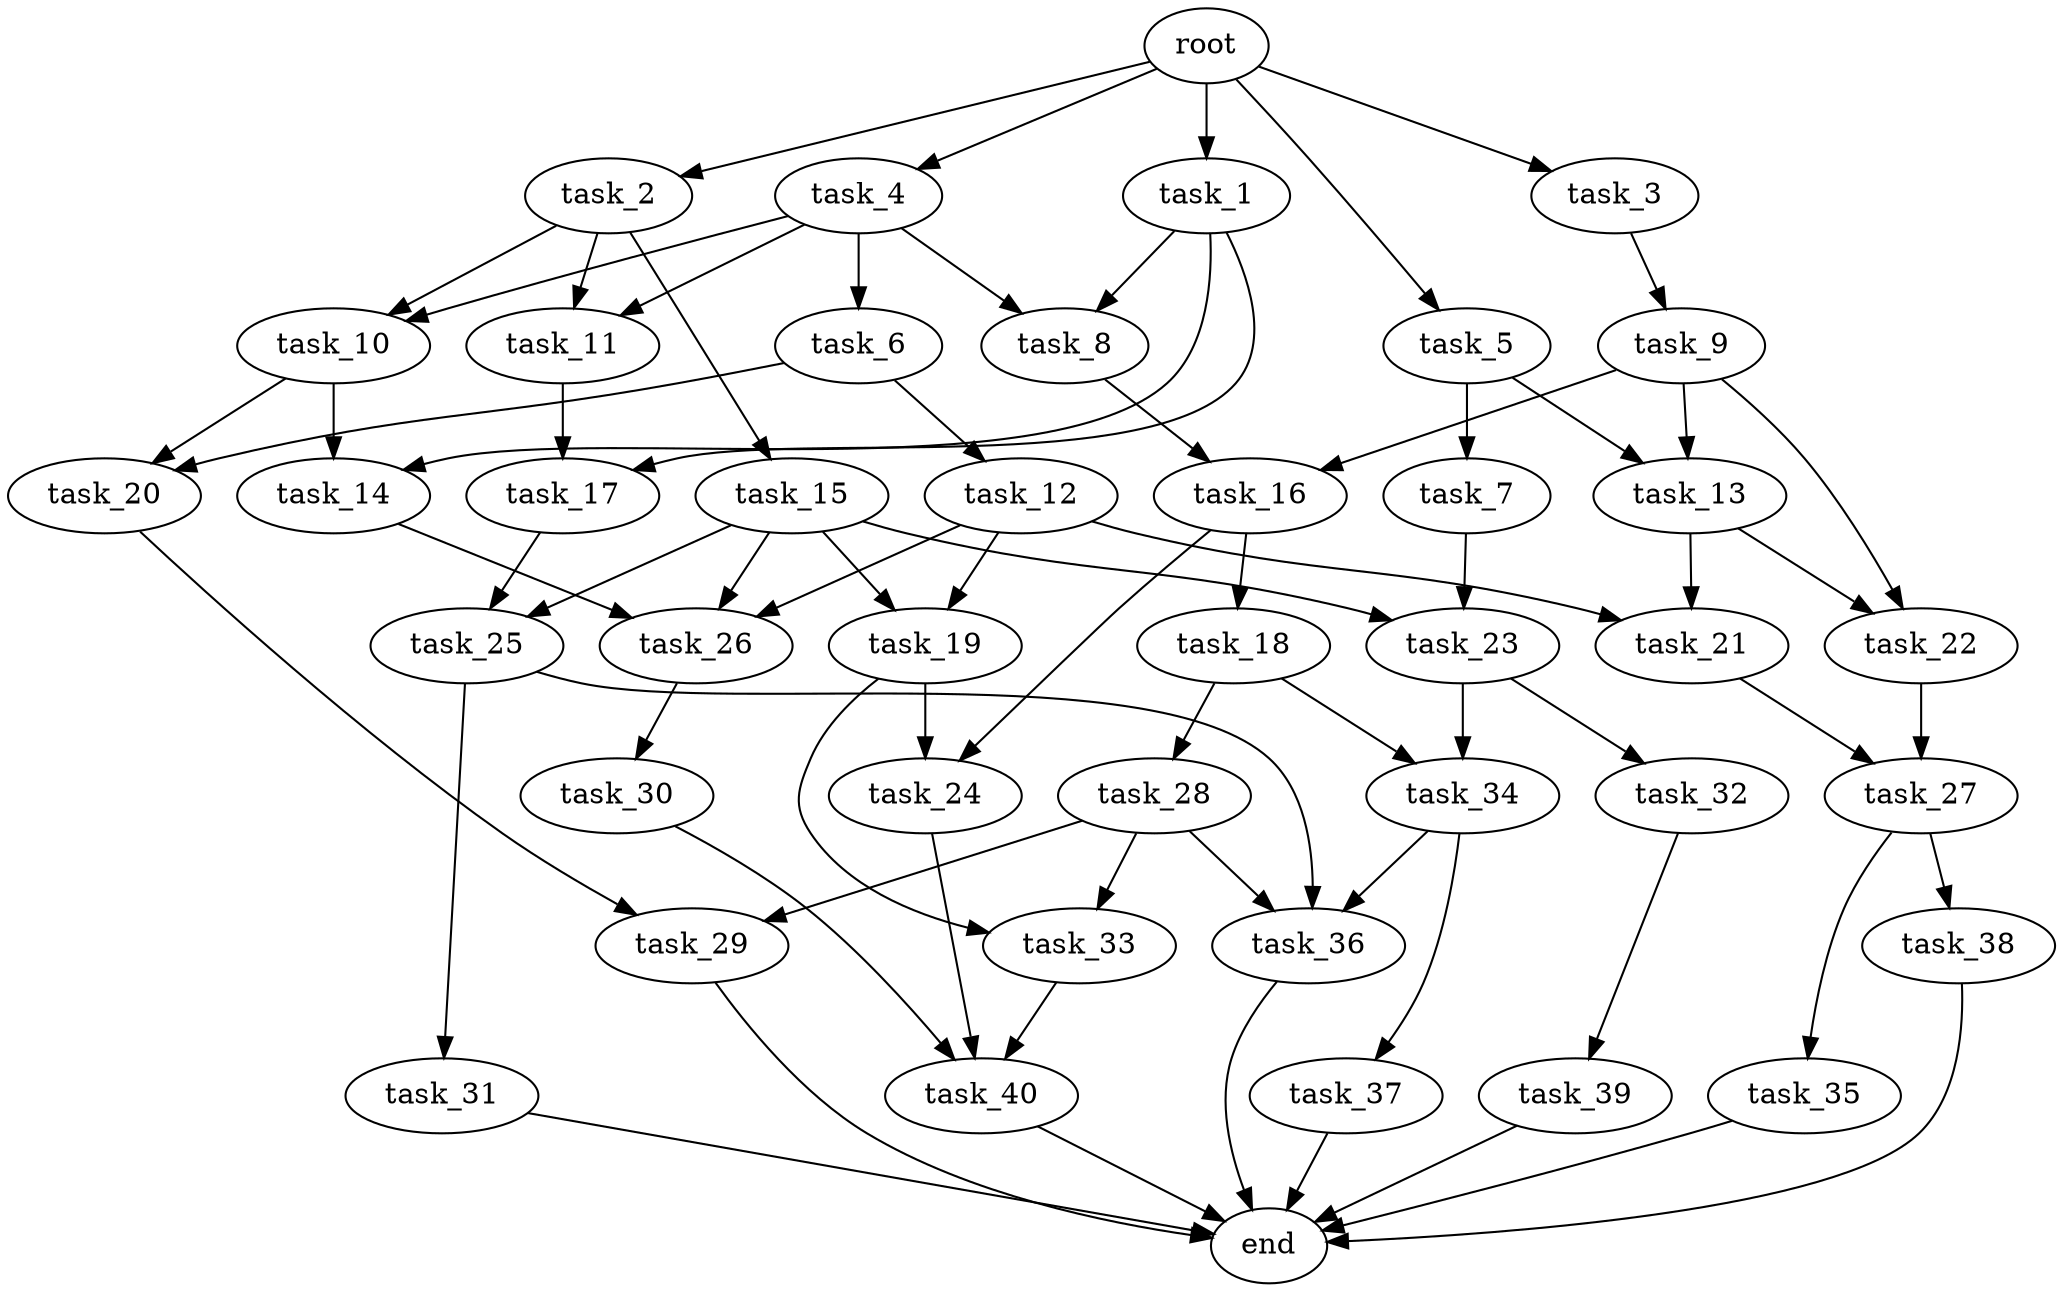 digraph G {
  root [size="0.000000e+00"];
  task_1 [size="7.044020e+10"];
  task_2 [size="1.571182e+10"];
  task_3 [size="8.189402e+10"];
  task_4 [size="8.379959e+09"];
  task_5 [size="8.505187e+10"];
  task_6 [size="9.445178e+09"];
  task_7 [size="8.288528e+10"];
  task_8 [size="7.821328e+10"];
  task_9 [size="3.721760e+10"];
  task_10 [size="2.961429e+10"];
  task_11 [size="6.627800e+10"];
  task_12 [size="8.834474e+10"];
  task_13 [size="7.112577e+10"];
  task_14 [size="5.383726e+10"];
  task_15 [size="8.697432e+10"];
  task_16 [size="5.434855e+10"];
  task_17 [size="5.358319e+10"];
  task_18 [size="9.914348e+10"];
  task_19 [size="2.980245e+10"];
  task_20 [size="8.535256e+08"];
  task_21 [size="7.635996e+10"];
  task_22 [size="1.098243e+10"];
  task_23 [size="3.267839e+10"];
  task_24 [size="5.563164e+10"];
  task_25 [size="5.858179e+09"];
  task_26 [size="3.093730e+10"];
  task_27 [size="3.056641e+10"];
  task_28 [size="1.336519e+10"];
  task_29 [size="8.368365e+10"];
  task_30 [size="1.059897e+08"];
  task_31 [size="7.946330e+10"];
  task_32 [size="1.777436e+10"];
  task_33 [size="9.280758e+10"];
  task_34 [size="9.155747e+10"];
  task_35 [size="4.978782e+10"];
  task_36 [size="6.383171e+10"];
  task_37 [size="4.804935e+10"];
  task_38 [size="8.319251e+10"];
  task_39 [size="5.208289e+10"];
  task_40 [size="7.759608e+10"];
  end [size="0.000000e+00"];

  root -> task_1 [size="1.000000e-12"];
  root -> task_2 [size="1.000000e-12"];
  root -> task_3 [size="1.000000e-12"];
  root -> task_4 [size="1.000000e-12"];
  root -> task_5 [size="1.000000e-12"];
  task_1 -> task_8 [size="3.910664e+08"];
  task_1 -> task_14 [size="2.691863e+08"];
  task_1 -> task_17 [size="2.679159e+08"];
  task_2 -> task_10 [size="1.480715e+08"];
  task_2 -> task_11 [size="3.313900e+08"];
  task_2 -> task_15 [size="8.697432e+08"];
  task_3 -> task_9 [size="3.721760e+08"];
  task_4 -> task_6 [size="9.445178e+07"];
  task_4 -> task_8 [size="3.910664e+08"];
  task_4 -> task_10 [size="1.480715e+08"];
  task_4 -> task_11 [size="3.313900e+08"];
  task_5 -> task_7 [size="8.288528e+08"];
  task_5 -> task_13 [size="3.556288e+08"];
  task_6 -> task_12 [size="8.834474e+08"];
  task_6 -> task_20 [size="4.267628e+06"];
  task_7 -> task_23 [size="1.633920e+08"];
  task_8 -> task_16 [size="2.717428e+08"];
  task_9 -> task_13 [size="3.556288e+08"];
  task_9 -> task_16 [size="2.717428e+08"];
  task_9 -> task_22 [size="5.491215e+07"];
  task_10 -> task_14 [size="2.691863e+08"];
  task_10 -> task_20 [size="4.267628e+06"];
  task_11 -> task_17 [size="2.679159e+08"];
  task_12 -> task_19 [size="1.490122e+08"];
  task_12 -> task_21 [size="3.817998e+08"];
  task_12 -> task_26 [size="1.031243e+08"];
  task_13 -> task_21 [size="3.817998e+08"];
  task_13 -> task_22 [size="5.491215e+07"];
  task_14 -> task_26 [size="1.031243e+08"];
  task_15 -> task_19 [size="1.490122e+08"];
  task_15 -> task_23 [size="1.633920e+08"];
  task_15 -> task_25 [size="2.929090e+07"];
  task_15 -> task_26 [size="1.031243e+08"];
  task_16 -> task_18 [size="9.914348e+08"];
  task_16 -> task_24 [size="2.781582e+08"];
  task_17 -> task_25 [size="2.929090e+07"];
  task_18 -> task_28 [size="1.336519e+08"];
  task_18 -> task_34 [size="4.577874e+08"];
  task_19 -> task_24 [size="2.781582e+08"];
  task_19 -> task_33 [size="4.640379e+08"];
  task_20 -> task_29 [size="4.184182e+08"];
  task_21 -> task_27 [size="1.528321e+08"];
  task_22 -> task_27 [size="1.528321e+08"];
  task_23 -> task_32 [size="1.777436e+08"];
  task_23 -> task_34 [size="4.577874e+08"];
  task_24 -> task_40 [size="2.586536e+08"];
  task_25 -> task_31 [size="7.946330e+08"];
  task_25 -> task_36 [size="2.127724e+08"];
  task_26 -> task_30 [size="1.059897e+06"];
  task_27 -> task_35 [size="4.978782e+08"];
  task_27 -> task_38 [size="8.319251e+08"];
  task_28 -> task_29 [size="4.184182e+08"];
  task_28 -> task_33 [size="4.640379e+08"];
  task_28 -> task_36 [size="2.127724e+08"];
  task_29 -> end [size="1.000000e-12"];
  task_30 -> task_40 [size="2.586536e+08"];
  task_31 -> end [size="1.000000e-12"];
  task_32 -> task_39 [size="5.208289e+08"];
  task_33 -> task_40 [size="2.586536e+08"];
  task_34 -> task_36 [size="2.127724e+08"];
  task_34 -> task_37 [size="4.804935e+08"];
  task_35 -> end [size="1.000000e-12"];
  task_36 -> end [size="1.000000e-12"];
  task_37 -> end [size="1.000000e-12"];
  task_38 -> end [size="1.000000e-12"];
  task_39 -> end [size="1.000000e-12"];
  task_40 -> end [size="1.000000e-12"];
}
